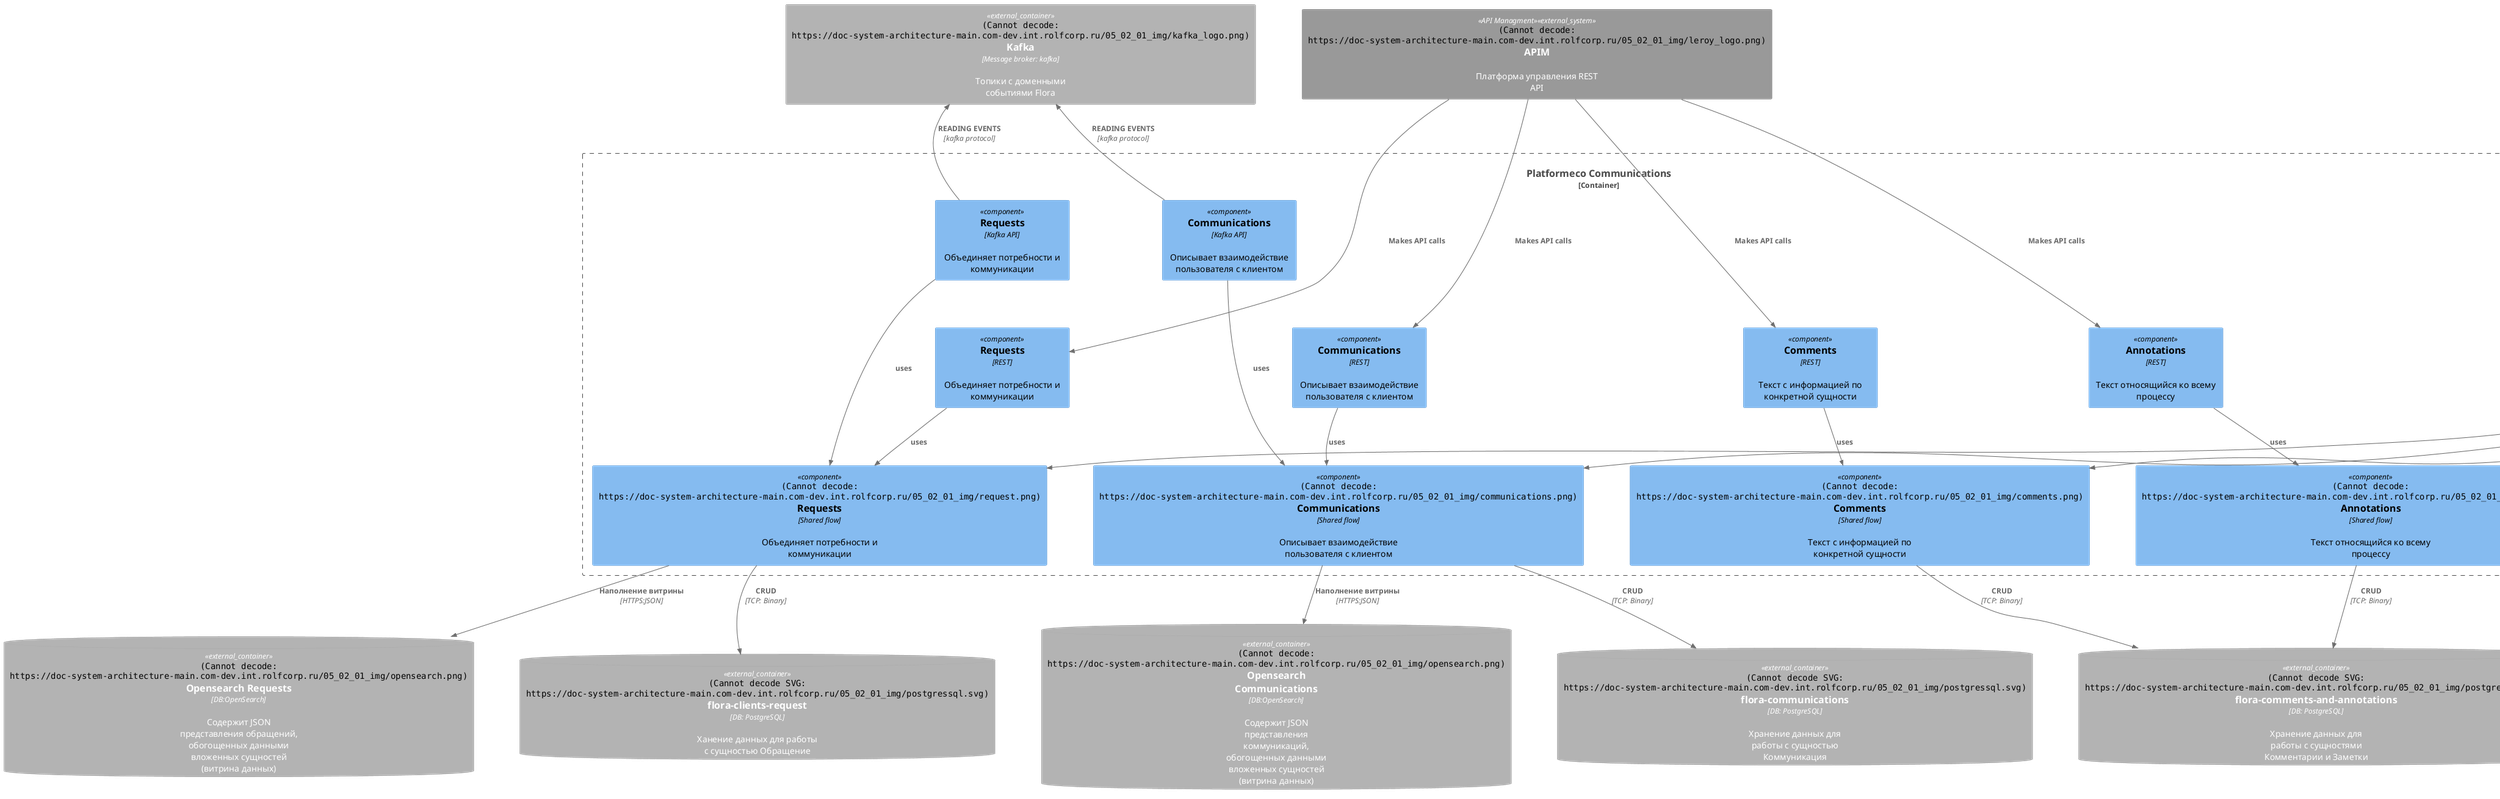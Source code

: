 @startuml Component

!include <C4/C4_Container>
!include <C4/C4_Component>

skinparam minClassWidth 200
skinparam wrapWidth 200
'skinparam linetype ortho
skinparam nodesep 75
skinparam backgroundColor transparent
skinparam vgap 200

LAYOUT_TOP_DOWN()

AddRelTag("Async", $textColor="green", $lineColor="green", $lineStyle=BoldLine())
AddRelTag("Not_Direct", $textColor="orange", $lineColor="orange", $lineStyle=BoldLine())

System_Ext(apim, "APIM", "API Managment", $descr="Платформа управления REST API", $sprite="img:https://doc-system-architecture-main.com-dev.int.rolfcorp.ru/05_02_01_img/leroy_logo.png{scale=0.1}")

Container_Boundary(conteiner, "Platformeco Communications") {

        Component(comments, "Comments", "REST", $descr="Текст с информацией по конкретной сущности", $link="https://doc-communications-main.com-dev.int.rolfcorp.ru/03_methods/01_rest/03_comments/")
        Component(annotation, "Annotations", "REST", $descr="Текст относящийся ко всему процессу")
        Component(communication, "Communications", "REST", $descr="Описывает взаимодействие пользователя с клиентом", $link="https://doc-communications-main.com-dev.int.rolfcorp.ru/03_methods/01_rest/01_communications/")
        Component(request, "Requests", "REST", $descr="Объединяет потребности и коммуникации", $link="https://doc-communications-main.com-dev.int.rolfcorp.ru/03_methods/01_rest/02_requests/")

        Component(request_2, "Requests", "Shared flow", $descr="Объединяет потребности и коммуникации", $sprite="img:https://doc-system-architecture-main.com-dev.int.rolfcorp.ru/05_02_01_img/request.png{scale=0.8}", $link="https://doc-communications-main.com-dev.int.rolfcorp.ru/03_methods/02_shared_flow/02_requests/")
        Component(annotation_2, "Annotations", "Shared flow", $descr="Текст относящийся ко всему процессу", $sprite="img:https://doc-system-architecture-main.com-dev.int.rolfcorp.ru/05_02_01_img/annotation.png{scale=0.8}")
        Component(communication_2, "Communications", "Shared flow", $descr="Описывает взаимодействие пользователя с клиентом", $sprite="img:https://doc-system-architecture-main.com-dev.int.rolfcorp.ru/05_02_01_img/communications.png{scale=0.8}", $link="https://doc-communications-main.com-dev.int.rolfcorp.ru/02_shared_flow/01_communications/")
        Component(comments_2, "Comments", "Shared flow", $descr="Текст с информацией по конкретной сущности", $sprite="img:https://doc-system-architecture-main.com-dev.int.rolfcorp.ru/05_02_01_img/comments.png{scale=0.8}", $link="https://doc-communications-main.com-dev.int.rolfcorp.ru/03_methods/02_shared_flow/03_comments/")

        Component(communication_3, "Communications", "Kafka API", $descr="Описывает взаимодействие пользователя с клиентом")
        Component(request_3, "Requests", "Kafka API", $descr="Объединяет потребности и коммуникации")
}

Component_Ext(need, "Потребности", "Needs", $descr="Формируется из обращения клиента", $sprite="img:https://doc-system-architecture-main.com-dev.int.rolfcorp.ru/05_02_01_img/needs.png{scale=0.8}")

Container_Ext(kafka, "Kafka", "Message broker: kafka", "Топики с доменными событиями Flora", $sprite="img:https://doc-system-architecture-main.com-dev.int.rolfcorp.ru/05_02_01_img/kafka_logo.png{scale=0.15}", $link="")
ContainerDb_Ext(opensearch_service_comm, "Opensearch Communications", "DB:OpenSearch", "Содержит JSON представления коммуникаций, обогощенных данными вложенных сущностей (витрина данных)", $sprite="img:https://doc-system-architecture-main.com-dev.int.rolfcorp.ru/05_02_01_img/opensearch.png{scale=0.04}", $link="https://doc-example-main.com-dev.int.rolfcorp.ru/02_info_model/03_datastorage/02_data_opensearch/")
ContainerDb_Ext(opensearch_service_req, "Opensearch Requests", "DB:OpenSearch", "Содержит JSON представления обращений, обогощенных данными вложенных сущностей (витрина данных)", $sprite="img:https://doc-system-architecture-main.com-dev.int.rolfcorp.ru/05_02_01_img/opensearch.png{scale=0.04}", $link="https://doc-example-main.com-dev.int.rolfcorp.ru/02_info_model/03_datastorage/02_data_opensearch/")
ContainerDb_Ext(db_need, "flora-needs-and-orders", "DB: PostgreSQL", "Хранение данных для работы с сущностью need и orders", $sprite="img:https://doc-system-architecture-main.com-dev.int.rolfcorp.ru/05_02_01_img/postgressql.svg{scale=0.7}", $link="")
ContainerDb_Ext(db_request, "flora-clients-request", "DB: PostgreSQL", "Ханение данных для работы с сущностью Обращение", $sprite="img:https://doc-system-architecture-main.com-dev.int.rolfcorp.ru/05_02_01_img/postgressql.svg{scale=0.7}", $link="")
ContainerDb_Ext(db_communication, "flora-communications", "DB: PostgreSQL", "Хранение данных для работы с сущностью Коммуникация", $sprite="img:https://doc-system-architecture-main.com-dev.int.rolfcorp.ru/05_02_01_img/postgressql.svg{scale=0.7}", $link="")
ContainerDb_Ext(db_comments_and_annotations, "flora-comments-and-annotations", "DB: PostgreSQL", "Хранение данных для работы с сущностями Комментарии и Заметки", $sprite="img:https://doc-system-architecture-main.com-dev.int.rolfcorp.ru/05_02_01_img/postgressql.svg{scale=0.7}", $link="")

'- - - - - - - - - - - - - - - - - - - -
' Layout 

'малышки в красивом порядке
Lay_R(request, communication)
Lay_R(communication, comments)
Lay_R(comments, annotation)

'малышки друг над другом
Lay_D(comments, comments_2)
Lay_D(annotation, annotation_2)
Lay_D(communication, communication_2)
Lay_D(request, request_2)
Lay_D(comments_2, db_comments_and_annotations)
Lay_D(communication_2, db_communication)
Lay_D(request_2, db_request)
Lay_U(communication, communication_3)
Lay_U(request, request_3)

'apim наверху
Lay_U(request_3, apim)

'Kafka наверху
Lay_U(request_3, kafka)
Lay_U(communication_3, kafka)

'DB в красивом порядке
Lay_R(db_request, db_communication)
Lay_R(db_communication, db_comments_and_annotations)
Lay_L(db_request, opensearch_service_req)
Lay_L(db_communication, opensearch_service_comm)
Lay_R(db_comments_and_annotations, db_need)
Lay_D(annotation_2, db_need)
Lay_U(db_comments_and_annotations, need)

'- - - - - - - - - - - - - - - - - - - -
' Relations 

Rel(apim, comments, "Makes API calls")
Rel(apim, annotation, "Makes API calls")
Rel(apim, communication, "Makes API calls")
Rel(apim, request, "Makes API calls")
Rel(comments, comments_2, "uses")
Rel(annotation, annotation_2, "uses")
Rel(communication, communication_2, "uses")
Rel(request, request_2, "uses")
Rel(comments_2, db_comments_and_annotations, "CRUD", "TCP: Binary")
Rel(annotation_2, db_comments_and_annotations, "CRUD", "TCP: Binary")
Rel(communication_2, db_communication, "CRUD", "TCP: Binary")
Rel(request_2, db_request, "CRUD", "TCP: Binary")
Rel(communication_3, kafka, "READING EVENTS", "kafka protocol")
Rel(request_3, kafka, "READING EVENTS", "kafka protocol")
Rel(communication_3, communication_2, "uses")
Rel(request_3, request_2, "uses")
Rel(communication_2, opensearch_service_comm, "Наполнение витрины", "HTTPS:JSON")
Rel(request_2, opensearch_service_req, "Наполнение витрины", "HTTPS:JSON")

'Сущности c need
BiRel(need, request_2, "")
BiRel(need, comments_2, "")
BiRel(need, communication_2, "")
Rel(need, db_need, "CRUD", "TCP: Binary")

@enduml